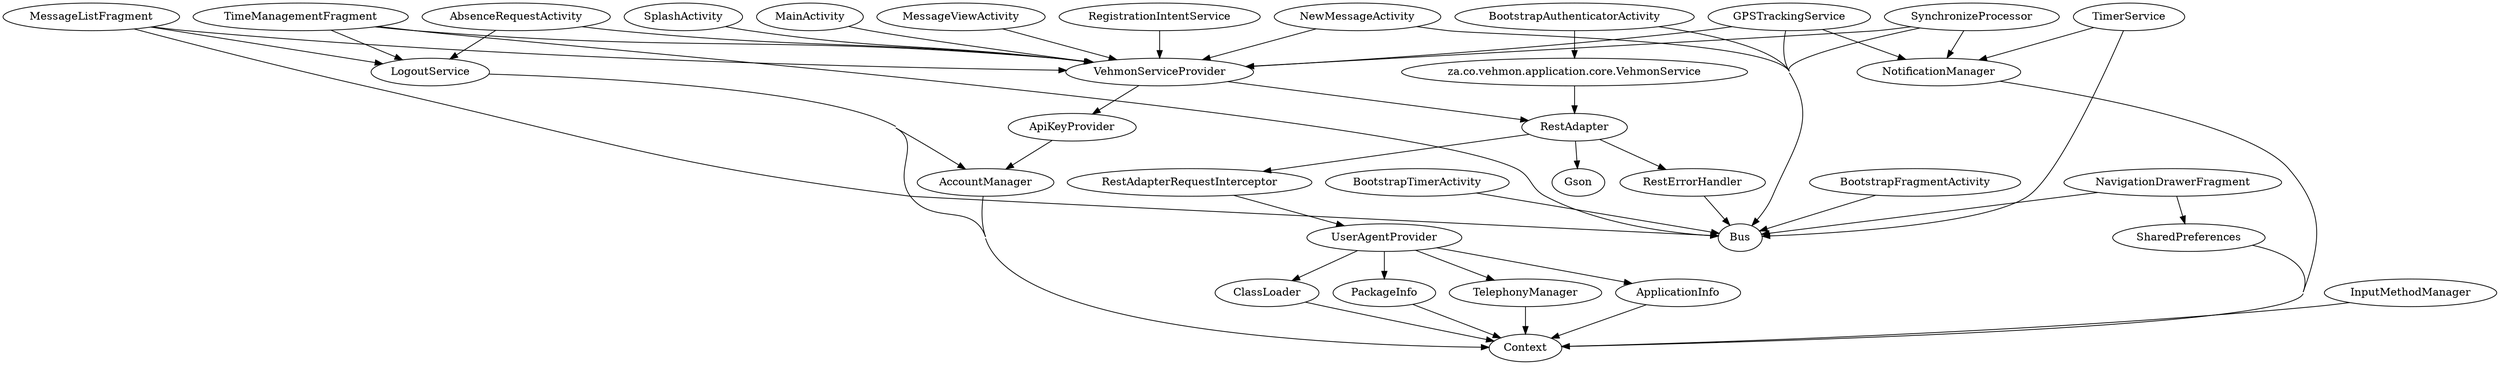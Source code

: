 digraph G1 {
  concentrate = true;
  AbsenceRequestActivity -> VehmonServiceProvider;
  AbsenceRequestActivity -> LogoutService;
  AccountManager -> Context;
  ApiKeyProvider -> AccountManager;
  ApplicationInfo -> Context;
  BootstrapAuthenticatorActivity -> Bus;
  n2 [label="za.co.vehmon.application.core.VehmonService"];
  BootstrapAuthenticatorActivity -> n2;
  BootstrapFragmentActivity -> Bus;
  BootstrapTimerActivity -> Bus;
  ClassLoader -> Context;
  GPSTrackingService -> NotificationManager;
  GPSTrackingService -> VehmonServiceProvider;
  GPSTrackingService -> Bus;
  InputMethodManager -> Context;
  LogoutService -> AccountManager;
  LogoutService -> Context;
  MainActivity -> VehmonServiceProvider;
  MessageListFragment -> Bus;
  MessageListFragment -> VehmonServiceProvider;
  MessageListFragment -> LogoutService;
  MessageViewActivity -> VehmonServiceProvider;
  NavigationDrawerFragment -> SharedPreferences;
  NavigationDrawerFragment -> Bus;
  NewMessageActivity -> Bus;
  NewMessageActivity -> VehmonServiceProvider;
  NotificationManager -> Context;
  PackageInfo -> Context;
  RegistrationIntentService -> VehmonServiceProvider;
  RestAdapter -> RestAdapterRequestInterceptor;
  RestAdapter -> RestErrorHandler;
  RestAdapter -> Gson;
  RestAdapterRequestInterceptor -> UserAgentProvider;
  RestErrorHandler -> Bus;
  SharedPreferences -> Context;
  SplashActivity -> VehmonServiceProvider;
  SynchronizeProcessor -> NotificationManager;
  SynchronizeProcessor -> VehmonServiceProvider;
  SynchronizeProcessor -> Bus;
  TelephonyManager -> Context;
  TimeManagementFragment -> Bus;
  TimeManagementFragment -> VehmonServiceProvider;
  TimeManagementFragment -> LogoutService;
  TimerService -> NotificationManager;
  TimerService -> Bus;
  UserAgentProvider -> ClassLoader;
  UserAgentProvider -> PackageInfo;
  UserAgentProvider -> TelephonyManager;
  UserAgentProvider -> ApplicationInfo;
  VehmonServiceProvider -> RestAdapter;
  VehmonServiceProvider -> ApiKeyProvider;
  n2 -> RestAdapter;
}
